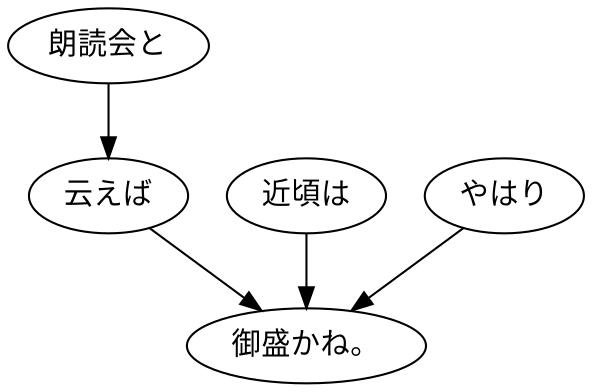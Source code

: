 digraph graph3754 {
	node0 [label="朗読会と"];
	node1 [label="云えば"];
	node2 [label="近頃は"];
	node3 [label="やはり"];
	node4 [label="御盛かね。"];
	node0 -> node1;
	node1 -> node4;
	node2 -> node4;
	node3 -> node4;
}
